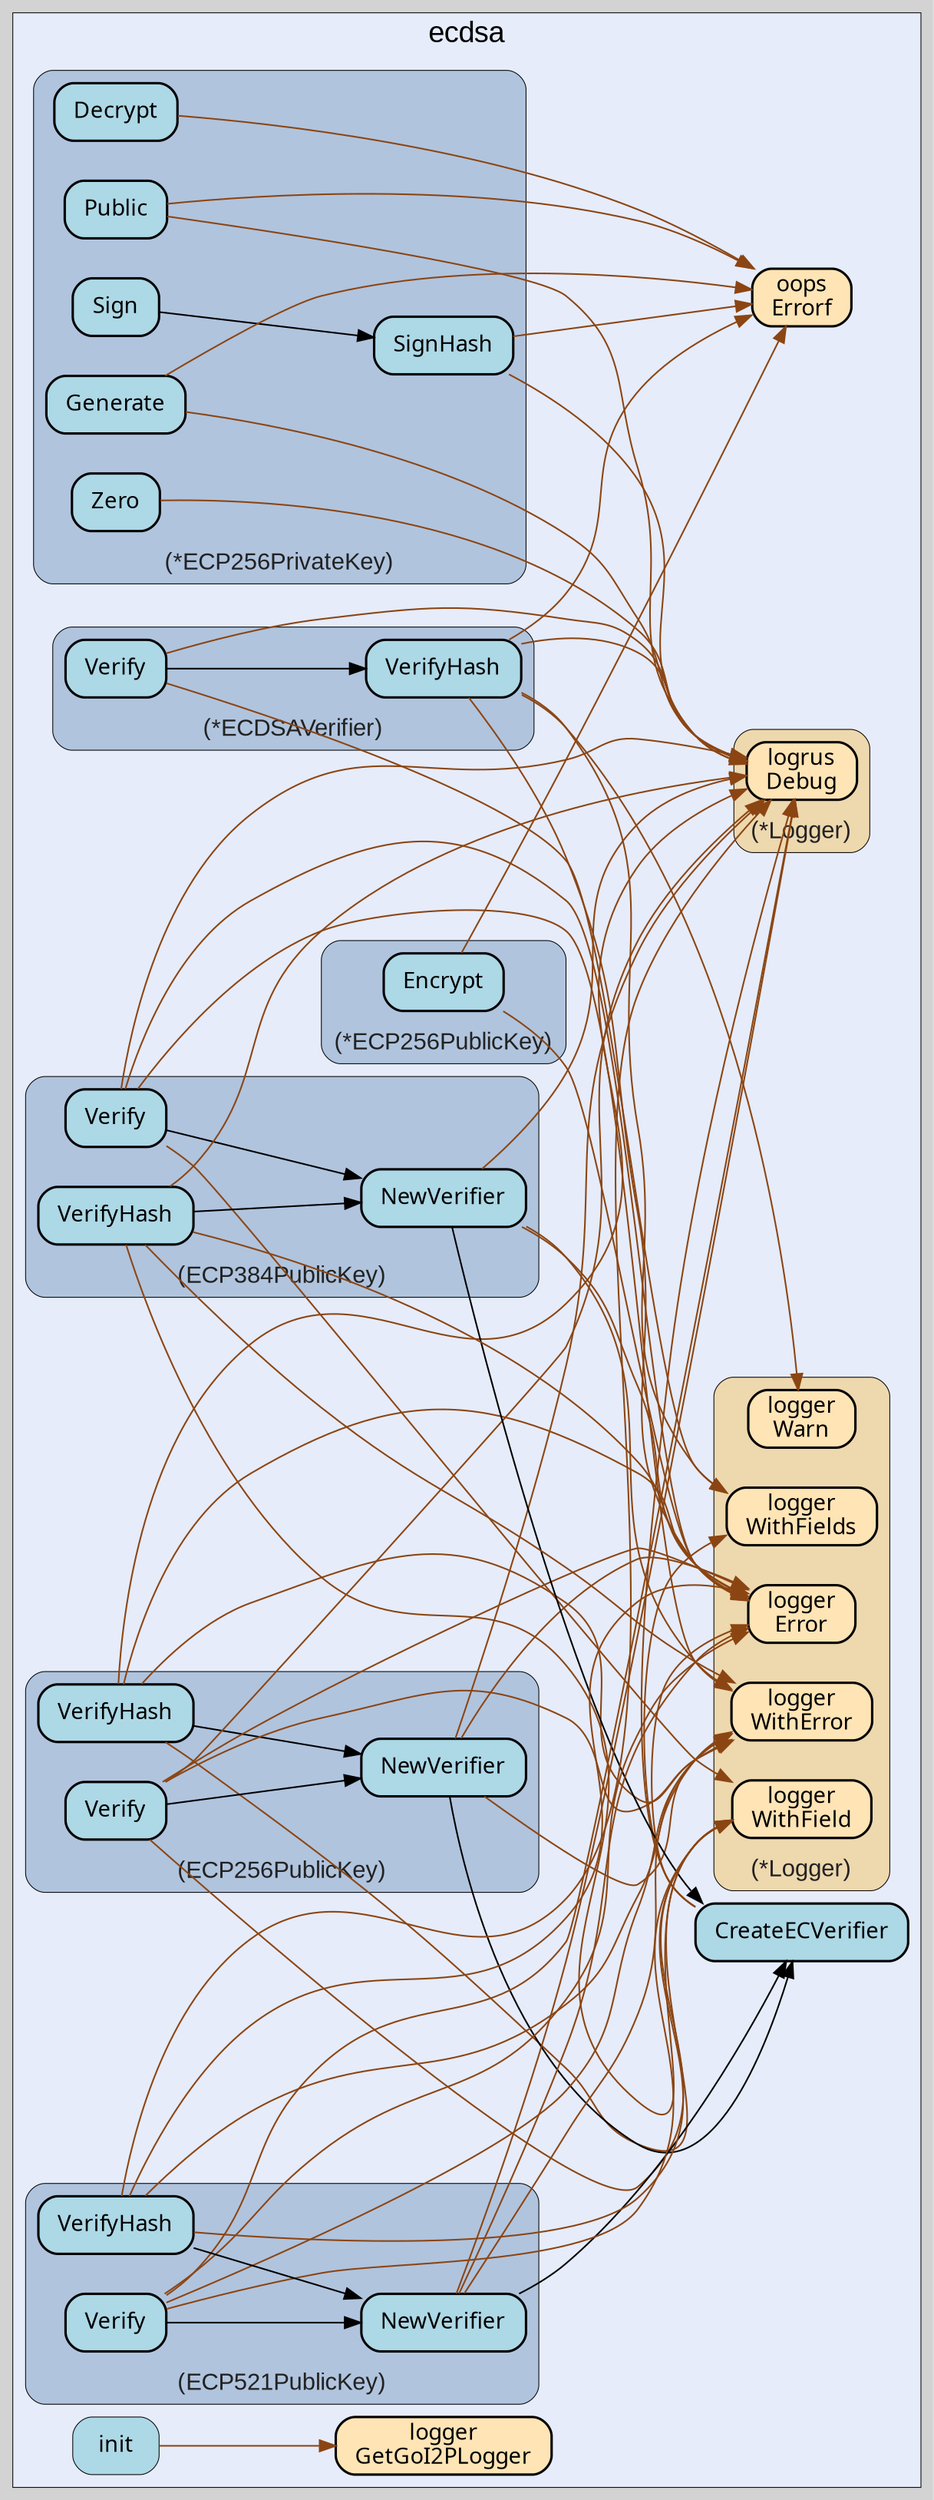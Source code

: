 digraph gocallvis {
    label="";
    labeljust="l";
    fontname="Arial";
    fontsize="14";
    rankdir="LR";
    bgcolor="lightgray";
    style="solid";
    penwidth="0.5";
    pad="0.0";
    nodesep="0.35";

    node [shape="box" style="filled,rounded" fillcolor="honeydew" fontname="Verdana" penwidth="1.0" margin="0.16,0.0"];
    edge [minlen="2"]

    subgraph "cluster_focus" {
        bgcolor="#e6ecfa";
label="ecdsa";
labelloc="t";
labeljust="c";
fontsize="18";
        
        "github.com/samber/oops.Errorf" [ penwidth="1.5" tooltip="github.com/samber/oops.Errorf | defined in oops.go:34" fillcolor="moccasin" label="oops\nErrorf" ]
        "github.com/go-i2p/crypto/ecdsa.CreateECVerifier" [ penwidth="1.5" tooltip="github.com/go-i2p/crypto/ecdsa.CreateECVerifier | defined in ecdsa_verifier.go:68\nat ecdsa_verifier.go:69: calling [(*github.com/go-i2p/logger.Logger).WithFields]\nat ecdsa_verifier.go:72: calling [(*github.com/sirupsen/logrus.Logger).Debug]\nat ecdsa_verifier.go:83: calling [(*github.com/sirupsen/logrus.Logger).Debug]\nat ecdsa_verifier.go:75: calling [(*github.com/go-i2p/logger.Logger).Error]" fillcolor="lightblue" label="CreateECVerifier" ]
        "github.com/go-i2p/crypto/ecdsa.init" [ tooltip="github.com/go-i2p/crypto/ecdsa.init | defined in .:0\nat constants.go:7: calling [github.com/go-i2p/logger.GetGoI2PLogger]" fillcolor="lightblue" label="init" penwidth="0.5" ]
        "github.com/go-i2p/logger.GetGoI2PLogger" [ tooltip="github.com/go-i2p/logger.GetGoI2PLogger | defined in log.go:120" fillcolor="moccasin" label="logger\nGetGoI2PLogger" penwidth="1.5" ]
        
        subgraph "cluster_*github.com/go-i2p/crypto/ecdsa.ECDSAVerifier" {
        penwidth="0.5";
fontsize="15";
fontcolor="#222222";
style="rounded,filled";
tooltip="type: *github.com/go-i2p/crypto/ecdsa.ECDSAVerifier";
labelloc="b";
fillcolor="lightsteelblue";
label="(*ECDSAVerifier)";
        
        "(*github.com/go-i2p/crypto/ecdsa.ECDSAVerifier).Verify" [ fillcolor="lightblue" label="Verify" penwidth="1.5" tooltip="(*github.com/go-i2p/crypto/ecdsa.ECDSAVerifier).Verify | defined in ecdsa_verifier.go:54\nat ecdsa_verifier.go:55: calling [(*github.com/go-i2p/logger.Logger).WithFields]\nat ecdsa_verifier.go:58: calling [(*github.com/sirupsen/logrus.Logger).Debug]\nat ecdsa_verifier.go:64: calling [(*github.com/go-i2p/crypto/ecdsa.ECDSAVerifier).VerifyHash]" ]
        "(*github.com/go-i2p/crypto/ecdsa.ECDSAVerifier).VerifyHash" [ fillcolor="lightblue" label="VerifyHash" penwidth="1.5" tooltip="(*github.com/go-i2p/crypto/ecdsa.ECDSAVerifier).VerifyHash | defined in ecdsa_verifier.go:21\nat ecdsa_verifier.go:35: calling [(*github.com/go-i2p/logger.Logger).Error]\nat ecdsa_verifier.go:36: calling [github.com/samber/oops.Errorf]\nat ecdsa_verifier.go:22: calling [(*github.com/go-i2p/logger.Logger).WithFields]\nat ecdsa_verifier.go:32: calling [(*github.com/go-i2p/logger.Logger).WithFields]\nat ecdsa_verifier.go:25: calling [(*github.com/sirupsen/logrus.Logger).Debug]\nat ecdsa_verifier.go:48: calling [(*github.com/sirupsen/logrus.Logger).Debug]\nat ecdsa_verifier.go:45: calling [(*github.com/go-i2p/logger.Logger).Warn]" ]
        
    }

        subgraph "cluster_*github.com/go-i2p/crypto/ecdsa.ECP256PrivateKey" {
        labelloc="b";
label="(*ECP256PrivateKey)";
style="rounded,filled";
fillcolor="lightsteelblue";
tooltip="type: *github.com/go-i2p/crypto/ecdsa.ECP256PrivateKey";
penwidth="0.5";
fontsize="15";
fontcolor="#222222";
        
        "(*github.com/go-i2p/crypto/ecdsa.ECP256PrivateKey).SignHash" [ label="SignHash" penwidth="1.5" tooltip="(*github.com/go-i2p/crypto/ecdsa.ECP256PrivateKey).SignHash | defined in ecdsa_p256_private.go:31\nat ecdsa_p256_private.go:44: calling [github.com/samber/oops.Errorf]\nat ecdsa_p256_private.go:56: calling [(*github.com/sirupsen/logrus.Logger).Debug]" fillcolor="lightblue" ]
        "(*github.com/go-i2p/crypto/ecdsa.ECP256PrivateKey).Sign" [ label="Sign" penwidth="1.5" tooltip="(*github.com/go-i2p/crypto/ecdsa.ECP256PrivateKey).Sign | defined in ecdsa_p256_private.go:24\nat ecdsa_p256_private.go:27: calling [(*github.com/go-i2p/crypto/ecdsa.ECP256PrivateKey).SignHash]" fillcolor="lightblue" ]
        "(*github.com/go-i2p/crypto/ecdsa.ECP256PrivateKey).Public" [ penwidth="1.5" tooltip="(*github.com/go-i2p/crypto/ecdsa.ECP256PrivateKey).Public | defined in ecdsa_p256_private.go:74\nat ecdsa_p256_private.go:95: calling [(*github.com/sirupsen/logrus.Logger).Debug]\nat ecdsa_p256_private.go:80: calling [github.com/samber/oops.Errorf]" fillcolor="lightblue" label="Public" ]
        "(*github.com/go-i2p/crypto/ecdsa.ECP256PrivateKey).Generate" [ label="Generate" penwidth="1.5" tooltip="(*github.com/go-i2p/crypto/ecdsa.ECP256PrivateKey).Generate | defined in ecdsa_p256_private.go:109\nat ecdsa_p256_private.go:123: calling [(*github.com/sirupsen/logrus.Logger).Debug]\nat ecdsa_p256_private.go:113: calling [github.com/samber/oops.Errorf]" fillcolor="lightblue" ]
        "(*github.com/go-i2p/crypto/ecdsa.ECP256PrivateKey).Decrypt" [ label="Decrypt" penwidth="1.5" tooltip="(*github.com/go-i2p/crypto/ecdsa.ECP256PrivateKey).Decrypt | defined in ecdsa_p256_private.go:61\nat ecdsa_p256_private.go:65: calling [github.com/samber/oops.Errorf]" fillcolor="lightblue" ]
        "(*github.com/go-i2p/crypto/ecdsa.ECP256PrivateKey).Zero" [ penwidth="1.5" tooltip="(*github.com/go-i2p/crypto/ecdsa.ECP256PrivateKey).Zero | defined in ecdsa_p256_private.go:100\nat ecdsa_p256_private.go:105: calling [(*github.com/sirupsen/logrus.Logger).Debug]" fillcolor="lightblue" label="Zero" ]
        
    }

        subgraph "cluster_*github.com/go-i2p/crypto/ecdsa.ECP256PublicKey" {
        labelloc="b";
style="rounded,filled";
tooltip="type: *github.com/go-i2p/crypto/ecdsa.ECP256PublicKey";
penwidth="0.5";
fontsize="15";
fontcolor="#222222";
fillcolor="lightsteelblue";
label="(*ECP256PublicKey)";
        
        "(*github.com/go-i2p/crypto/ecdsa.ECP256PublicKey).Encrypt" [ label="Encrypt" penwidth="1.5" tooltip="(*github.com/go-i2p/crypto/ecdsa.ECP256PublicKey).Encrypt | defined in ecdsa_p256_public.go:38\nat ecdsa_p256_public.go:39: calling [(*github.com/go-i2p/logger.Logger).Error]\nat ecdsa_p256_public.go:40: calling [github.com/samber/oops.Errorf]" fillcolor="lightblue" ]
        
    }

        subgraph "cluster_*github.com/go-i2p/logger.Logger" {
        fillcolor="wheat2";
label="(*Logger)";
tooltip="type: *github.com/go-i2p/logger.Logger";
penwidth="0.5";
fontsize="15";
fontcolor="#222222";
labelloc="b";
style="rounded,filled";
        
        "(*github.com/go-i2p/logger.Logger).WithField" [ fillcolor="moccasin" label="logger\nWithField" penwidth="1.5" tooltip="(*github.com/go-i2p/logger.Logger).WithField | defined in log.go:54" ]
        "(*github.com/go-i2p/logger.Logger).WithFields" [ fillcolor="moccasin" label="logger\nWithFields" penwidth="1.5" tooltip="(*github.com/go-i2p/logger.Logger).WithFields | defined in log.go:60" ]
        "(*github.com/go-i2p/logger.Logger).Error" [ fillcolor="moccasin" label="logger\nError" penwidth="1.5" tooltip="(*github.com/go-i2p/logger.Logger).Error | defined in log.go:42" ]
        "(*github.com/go-i2p/logger.Logger).WithError" [ fillcolor="moccasin" label="logger\nWithError" penwidth="1.5" tooltip="(*github.com/go-i2p/logger.Logger).WithError | defined in log.go:66" ]
        "(*github.com/go-i2p/logger.Logger).Warn" [ penwidth="1.5" tooltip="(*github.com/go-i2p/logger.Logger).Warn | defined in log.go:30" fillcolor="moccasin" label="logger\nWarn" ]
        
    }

        subgraph "cluster_*github.com/sirupsen/logrus.Logger" {
        fillcolor="wheat2";
label="(*Logger)";
tooltip="type: *github.com/sirupsen/logrus.Logger";
penwidth="0.5";
fontsize="15";
fontcolor="#222222";
labelloc="b";
style="rounded,filled";
        
        "(*github.com/sirupsen/logrus.Logger).Debug" [ fillcolor="moccasin" label="logrus\nDebug" penwidth="1.5" tooltip="(*github.com/sirupsen/logrus.Logger).Debug | defined in logger.go:221" ]
        
    }

        subgraph "cluster_github.com/go-i2p/crypto/ecdsa.ECP256PublicKey" {
        penwidth="0.5";
fontsize="15";
labelloc="b";
label="(ECP256PublicKey)";
tooltip="type: github.com/go-i2p/crypto/ecdsa.ECP256PublicKey";
fontcolor="#222222";
style="rounded,filled";
fillcolor="lightsteelblue";
        
        "(github.com/go-i2p/crypto/ecdsa.ECP256PublicKey).VerifyHash" [ fillcolor="lightblue" label="VerifyHash" penwidth="1.5" tooltip="(github.com/go-i2p/crypto/ecdsa.ECP256PublicKey).VerifyHash | defined in ecdsa_p256_public.go:27\nat ecdsa_p256_public.go:31: calling [(*github.com/go-i2p/logger.Logger).Error]\nat ecdsa_p256_public.go:28: calling [(*github.com/go-i2p/logger.Logger).WithField]\nat ecdsa_p256_public.go:28: calling [(*github.com/sirupsen/logrus.Logger).Debug]\nat ecdsa_p256_public.go:31: calling [(*github.com/go-i2p/logger.Logger).WithError]\nat ecdsa_p256_public.go:29: calling [(github.com/go-i2p/crypto/ecdsa.ECP256PublicKey).NewVerifier]" ]
        "(github.com/go-i2p/crypto/ecdsa.ECP256PublicKey).NewVerifier" [ fillcolor="lightblue" label="NewVerifier" penwidth="1.5" tooltip="(github.com/go-i2p/crypto/ecdsa.ECP256PublicKey).NewVerifier | defined in ecdsa_p256_public.go:51\nat ecdsa_p256_public.go:56: calling [(*github.com/go-i2p/logger.Logger).Error]\nat ecdsa_p256_public.go:56: calling [(*github.com/go-i2p/logger.Logger).WithError]\nat ecdsa_p256_public.go:52: calling [(*github.com/sirupsen/logrus.Logger).Debug]\nat ecdsa_p256_public.go:54: calling [github.com/go-i2p/crypto/ecdsa.CreateECVerifier]" ]
        "(github.com/go-i2p/crypto/ecdsa.ECP256PublicKey).Verify" [ fillcolor="lightblue" label="Verify" penwidth="1.5" tooltip="(github.com/go-i2p/crypto/ecdsa.ECP256PublicKey).Verify | defined in ecdsa_p256_public.go:16\nat ecdsa_p256_public.go:17: calling [(*github.com/go-i2p/logger.Logger).WithField]\nat ecdsa_p256_public.go:20: calling [(*github.com/go-i2p/logger.Logger).Error]\nat ecdsa_p256_public.go:18: calling [(github.com/go-i2p/crypto/ecdsa.ECP256PublicKey).NewVerifier]\nat ecdsa_p256_public.go:17: calling [(*github.com/sirupsen/logrus.Logger).Debug]\nat ecdsa_p256_public.go:20: calling [(*github.com/go-i2p/logger.Logger).WithError]" ]
        
    }

        subgraph "cluster_github.com/go-i2p/crypto/ecdsa.ECP384PublicKey" {
        penwidth="0.5";
fontsize="15";
fontcolor="#222222";
labelloc="b";
fillcolor="lightsteelblue";
label="(ECP384PublicKey)";
style="rounded,filled";
tooltip="type: github.com/go-i2p/crypto/ecdsa.ECP384PublicKey";
        
        "(github.com/go-i2p/crypto/ecdsa.ECP384PublicKey).Verify" [ fillcolor="lightblue" label="Verify" penwidth="1.5" tooltip="(github.com/go-i2p/crypto/ecdsa.ECP384PublicKey).Verify | defined in ecdsa_p384_public.go:15\nat ecdsa_p384_public.go:16: calling [(*github.com/go-i2p/logger.Logger).WithField]\nat ecdsa_p384_public.go:17: calling [(github.com/go-i2p/crypto/ecdsa.ECP384PublicKey).NewVerifier]\nat ecdsa_p384_public.go:16: calling [(*github.com/sirupsen/logrus.Logger).Debug]\nat ecdsa_p384_public.go:19: calling [(*github.com/go-i2p/logger.Logger).WithError]\nat ecdsa_p384_public.go:19: calling [(*github.com/go-i2p/logger.Logger).Error]" ]
        "(github.com/go-i2p/crypto/ecdsa.ECP384PublicKey).NewVerifier" [ penwidth="1.5" tooltip="(github.com/go-i2p/crypto/ecdsa.ECP384PublicKey).NewVerifier | defined in ecdsa_p384_public.go:44\nat ecdsa_p384_public.go:45: calling [(*github.com/sirupsen/logrus.Logger).Debug]\nat ecdsa_p384_public.go:48: calling [(*github.com/go-i2p/logger.Logger).Error]\nat ecdsa_p384_public.go:46: calling [github.com/go-i2p/crypto/ecdsa.CreateECVerifier]\nat ecdsa_p384_public.go:48: calling [(*github.com/go-i2p/logger.Logger).WithError]" fillcolor="lightblue" label="NewVerifier" ]
        "(github.com/go-i2p/crypto/ecdsa.ECP384PublicKey).VerifyHash" [ fillcolor="lightblue" label="VerifyHash" penwidth="1.5" tooltip="(github.com/go-i2p/crypto/ecdsa.ECP384PublicKey).VerifyHash | defined in ecdsa_p384_public.go:26\nat ecdsa_p384_public.go:27: calling [(*github.com/go-i2p/logger.Logger).WithField]\nat ecdsa_p384_public.go:30: calling [(*github.com/go-i2p/logger.Logger).WithError]\nat ecdsa_p384_public.go:30: calling [(*github.com/go-i2p/logger.Logger).Error]\nat ecdsa_p384_public.go:27: calling [(*github.com/sirupsen/logrus.Logger).Debug]\nat ecdsa_p384_public.go:28: calling [(github.com/go-i2p/crypto/ecdsa.ECP384PublicKey).NewVerifier]" ]
        
    }

        subgraph "cluster_github.com/go-i2p/crypto/ecdsa.ECP521PublicKey" {
        fontsize="15";
fontcolor="#222222";
style="rounded,filled";
label="(ECP521PublicKey)";
tooltip="type: github.com/go-i2p/crypto/ecdsa.ECP521PublicKey";
penwidth="0.5";
labelloc="b";
fillcolor="lightsteelblue";
        
        "(github.com/go-i2p/crypto/ecdsa.ECP521PublicKey).NewVerifier" [ label="NewVerifier" penwidth="1.5" tooltip="(github.com/go-i2p/crypto/ecdsa.ECP521PublicKey).NewVerifier | defined in ecdsa_p521_public.go:44\nat ecdsa_p521_public.go:48: calling [(*github.com/go-i2p/logger.Logger).Error]\nat ecdsa_p521_public.go:48: calling [(*github.com/go-i2p/logger.Logger).WithError]\nat ecdsa_p521_public.go:45: calling [(*github.com/sirupsen/logrus.Logger).Debug]\nat ecdsa_p521_public.go:46: calling [github.com/go-i2p/crypto/ecdsa.CreateECVerifier]" fillcolor="lightblue" ]
        "(github.com/go-i2p/crypto/ecdsa.ECP521PublicKey).Verify" [ fillcolor="lightblue" label="Verify" penwidth="1.5" tooltip="(github.com/go-i2p/crypto/ecdsa.ECP521PublicKey).Verify | defined in ecdsa_p521_public.go:15\nat ecdsa_p521_public.go:19: calling [(*github.com/go-i2p/logger.Logger).WithError]\nat ecdsa_p521_public.go:17: calling [(github.com/go-i2p/crypto/ecdsa.ECP521PublicKey).NewVerifier]\nat ecdsa_p521_public.go:19: calling [(*github.com/go-i2p/logger.Logger).Error]\nat ecdsa_p521_public.go:16: calling [(*github.com/go-i2p/logger.Logger).WithField]\nat ecdsa_p521_public.go:16: calling [(*github.com/sirupsen/logrus.Logger).Debug]" ]
        "(github.com/go-i2p/crypto/ecdsa.ECP521PublicKey).VerifyHash" [ fillcolor="lightblue" label="VerifyHash" penwidth="1.5" tooltip="(github.com/go-i2p/crypto/ecdsa.ECP521PublicKey).VerifyHash | defined in ecdsa_p521_public.go:26\nat ecdsa_p521_public.go:30: calling [(*github.com/go-i2p/logger.Logger).Error]\nat ecdsa_p521_public.go:28: calling [(github.com/go-i2p/crypto/ecdsa.ECP521PublicKey).NewVerifier]\nat ecdsa_p521_public.go:27: calling [(*github.com/sirupsen/logrus.Logger).Debug]\nat ecdsa_p521_public.go:27: calling [(*github.com/go-i2p/logger.Logger).WithField]\nat ecdsa_p521_public.go:30: calling [(*github.com/go-i2p/logger.Logger).WithError]" ]
        
    }

    }

    "(*github.com/go-i2p/crypto/ecdsa.ECP256PrivateKey).Generate" -> "(*github.com/sirupsen/logrus.Logger).Debug" [ color="saddlebrown" tooltip="at ecdsa_p256_private.go:123: calling [(*github.com/sirupsen/logrus.Logger).Debug]" ]
    "(github.com/go-i2p/crypto/ecdsa.ECP521PublicKey).VerifyHash" -> "(*github.com/go-i2p/logger.Logger).Error" [ color="saddlebrown" tooltip="at ecdsa_p521_public.go:30: calling [(*github.com/go-i2p/logger.Logger).Error]" ]
    "(*github.com/go-i2p/crypto/ecdsa.ECDSAVerifier).VerifyHash" -> "(*github.com/go-i2p/logger.Logger).Error" [ color="saddlebrown" tooltip="at ecdsa_verifier.go:35: calling [(*github.com/go-i2p/logger.Logger).Error]" ]
    "(github.com/go-i2p/crypto/ecdsa.ECP521PublicKey).Verify" -> "(*github.com/go-i2p/logger.Logger).WithError" [ color="saddlebrown" tooltip="at ecdsa_p521_public.go:19: calling [(*github.com/go-i2p/logger.Logger).WithError]" ]
    "(github.com/go-i2p/crypto/ecdsa.ECP256PublicKey).NewVerifier" -> "(*github.com/go-i2p/logger.Logger).Error" [ color="saddlebrown" tooltip="at ecdsa_p256_public.go:56: calling [(*github.com/go-i2p/logger.Logger).Error]" ]
    "(github.com/go-i2p/crypto/ecdsa.ECP256PublicKey).Verify" -> "(*github.com/go-i2p/logger.Logger).WithField" [ tooltip="at ecdsa_p256_public.go:17: calling [(*github.com/go-i2p/logger.Logger).WithField]" color="saddlebrown" ]
    "(*github.com/go-i2p/crypto/ecdsa.ECP256PrivateKey).Sign" -> "(*github.com/go-i2p/crypto/ecdsa.ECP256PrivateKey).SignHash" [ tooltip="at ecdsa_p256_private.go:27: calling [(*github.com/go-i2p/crypto/ecdsa.ECP256PrivateKey).SignHash]" ]
    "(*github.com/go-i2p/crypto/ecdsa.ECP256PrivateKey).Public" -> "(*github.com/sirupsen/logrus.Logger).Debug" [ color="saddlebrown" tooltip="at ecdsa_p256_private.go:95: calling [(*github.com/sirupsen/logrus.Logger).Debug]" ]
    "(github.com/go-i2p/crypto/ecdsa.ECP384PublicKey).Verify" -> "(*github.com/go-i2p/logger.Logger).WithField" [ color="saddlebrown" tooltip="at ecdsa_p384_public.go:16: calling [(*github.com/go-i2p/logger.Logger).WithField]" ]
    "(*github.com/go-i2p/crypto/ecdsa.ECP256PrivateKey).Decrypt" -> "github.com/samber/oops.Errorf" [ color="saddlebrown" tooltip="at ecdsa_p256_private.go:65: calling [github.com/samber/oops.Errorf]" ]
    "(github.com/go-i2p/crypto/ecdsa.ECP256PublicKey).NewVerifier" -> "(*github.com/go-i2p/logger.Logger).WithError" [ color="saddlebrown" tooltip="at ecdsa_p256_public.go:56: calling [(*github.com/go-i2p/logger.Logger).WithError]" ]
    "(github.com/go-i2p/crypto/ecdsa.ECP384PublicKey).NewVerifier" -> "(*github.com/sirupsen/logrus.Logger).Debug" [ color="saddlebrown" tooltip="at ecdsa_p384_public.go:45: calling [(*github.com/sirupsen/logrus.Logger).Debug]" ]
    "(github.com/go-i2p/crypto/ecdsa.ECP521PublicKey).NewVerifier" -> "(*github.com/go-i2p/logger.Logger).Error" [ color="saddlebrown" tooltip="at ecdsa_p521_public.go:48: calling [(*github.com/go-i2p/logger.Logger).Error]" ]
    "(github.com/go-i2p/crypto/ecdsa.ECP384PublicKey).VerifyHash" -> "(*github.com/go-i2p/logger.Logger).WithField" [ color="saddlebrown" tooltip="at ecdsa_p384_public.go:27: calling [(*github.com/go-i2p/logger.Logger).WithField]" ]
    "(github.com/go-i2p/crypto/ecdsa.ECP384PublicKey).VerifyHash" -> "(*github.com/go-i2p/logger.Logger).WithError" [ color="saddlebrown" tooltip="at ecdsa_p384_public.go:30: calling [(*github.com/go-i2p/logger.Logger).WithError]" ]
    "(*github.com/go-i2p/crypto/ecdsa.ECDSAVerifier).Verify" -> "(*github.com/go-i2p/logger.Logger).WithFields" [ color="saddlebrown" tooltip="at ecdsa_verifier.go:55: calling [(*github.com/go-i2p/logger.Logger).WithFields]" ]
    "(github.com/go-i2p/crypto/ecdsa.ECP256PublicKey).Verify" -> "(*github.com/go-i2p/logger.Logger).Error" [ color="saddlebrown" tooltip="at ecdsa_p256_public.go:20: calling [(*github.com/go-i2p/logger.Logger).Error]" ]
    "(*github.com/go-i2p/crypto/ecdsa.ECDSAVerifier).Verify" -> "(*github.com/sirupsen/logrus.Logger).Debug" [ color="saddlebrown" tooltip="at ecdsa_verifier.go:58: calling [(*github.com/sirupsen/logrus.Logger).Debug]" ]
    "(*github.com/go-i2p/crypto/ecdsa.ECDSAVerifier).VerifyHash" -> "github.com/samber/oops.Errorf" [ color="saddlebrown" tooltip="at ecdsa_verifier.go:36: calling [github.com/samber/oops.Errorf]" ]
    "(github.com/go-i2p/crypto/ecdsa.ECP256PublicKey).Verify" -> "(github.com/go-i2p/crypto/ecdsa.ECP256PublicKey).NewVerifier" [ tooltip="at ecdsa_p256_public.go:18: calling [(github.com/go-i2p/crypto/ecdsa.ECP256PublicKey).NewVerifier]" ]
    "(*github.com/go-i2p/crypto/ecdsa.ECP256PrivateKey).SignHash" -> "github.com/samber/oops.Errorf" [ color="saddlebrown" tooltip="at ecdsa_p256_private.go:44: calling [github.com/samber/oops.Errorf]" ]
    "(github.com/go-i2p/crypto/ecdsa.ECP256PublicKey).VerifyHash" -> "(*github.com/go-i2p/logger.Logger).Error" [ color="saddlebrown" tooltip="at ecdsa_p256_public.go:31: calling [(*github.com/go-i2p/logger.Logger).Error]" ]
    "(github.com/go-i2p/crypto/ecdsa.ECP384PublicKey).NewVerifier" -> "(*github.com/go-i2p/logger.Logger).Error" [ color="saddlebrown" tooltip="at ecdsa_p384_public.go:48: calling [(*github.com/go-i2p/logger.Logger).Error]" ]
    "(github.com/go-i2p/crypto/ecdsa.ECP521PublicKey).NewVerifier" -> "(*github.com/go-i2p/logger.Logger).WithError" [ color="saddlebrown" tooltip="at ecdsa_p521_public.go:48: calling [(*github.com/go-i2p/logger.Logger).WithError]" ]
    "(github.com/go-i2p/crypto/ecdsa.ECP521PublicKey).VerifyHash" -> "(github.com/go-i2p/crypto/ecdsa.ECP521PublicKey).NewVerifier" [ tooltip="at ecdsa_p521_public.go:28: calling [(github.com/go-i2p/crypto/ecdsa.ECP521PublicKey).NewVerifier]" ]
    "(github.com/go-i2p/crypto/ecdsa.ECP521PublicKey).NewVerifier" -> "(*github.com/sirupsen/logrus.Logger).Debug" [ color="saddlebrown" tooltip="at ecdsa_p521_public.go:45: calling [(*github.com/sirupsen/logrus.Logger).Debug]" ]
    "(github.com/go-i2p/crypto/ecdsa.ECP384PublicKey).VerifyHash" -> "(*github.com/go-i2p/logger.Logger).Error" [ color="saddlebrown" tooltip="at ecdsa_p384_public.go:30: calling [(*github.com/go-i2p/logger.Logger).Error]" ]
    "(github.com/go-i2p/crypto/ecdsa.ECP384PublicKey).NewVerifier" -> "github.com/go-i2p/crypto/ecdsa.CreateECVerifier" [ tooltip="at ecdsa_p384_public.go:46: calling [github.com/go-i2p/crypto/ecdsa.CreateECVerifier]" ]
    "(github.com/go-i2p/crypto/ecdsa.ECP384PublicKey).Verify" -> "(github.com/go-i2p/crypto/ecdsa.ECP384PublicKey).NewVerifier" [ tooltip="at ecdsa_p384_public.go:17: calling [(github.com/go-i2p/crypto/ecdsa.ECP384PublicKey).NewVerifier]" ]
    "(*github.com/go-i2p/crypto/ecdsa.ECP256PrivateKey).Public" -> "github.com/samber/oops.Errorf" [ color="saddlebrown" tooltip="at ecdsa_p256_private.go:80: calling [github.com/samber/oops.Errorf]" ]
    "(github.com/go-i2p/crypto/ecdsa.ECP384PublicKey).Verify" -> "(*github.com/sirupsen/logrus.Logger).Debug" [ tooltip="at ecdsa_p384_public.go:16: calling [(*github.com/sirupsen/logrus.Logger).Debug]" color="saddlebrown" ]
    "(github.com/go-i2p/crypto/ecdsa.ECP521PublicKey).Verify" -> "(github.com/go-i2p/crypto/ecdsa.ECP521PublicKey).NewVerifier" [ tooltip="at ecdsa_p521_public.go:17: calling [(github.com/go-i2p/crypto/ecdsa.ECP521PublicKey).NewVerifier]" ]
    "(github.com/go-i2p/crypto/ecdsa.ECP256PublicKey).NewVerifier" -> "(*github.com/sirupsen/logrus.Logger).Debug" [ color="saddlebrown" tooltip="at ecdsa_p256_public.go:52: calling [(*github.com/sirupsen/logrus.Logger).Debug]" ]
    "(github.com/go-i2p/crypto/ecdsa.ECP384PublicKey).NewVerifier" -> "(*github.com/go-i2p/logger.Logger).WithError" [ color="saddlebrown" tooltip="at ecdsa_p384_public.go:48: calling [(*github.com/go-i2p/logger.Logger).WithError]" ]
    "(github.com/go-i2p/crypto/ecdsa.ECP521PublicKey).Verify" -> "(*github.com/go-i2p/logger.Logger).Error" [ color="saddlebrown" tooltip="at ecdsa_p521_public.go:19: calling [(*github.com/go-i2p/logger.Logger).Error]" ]
    "github.com/go-i2p/crypto/ecdsa.CreateECVerifier" -> "(*github.com/go-i2p/logger.Logger).WithFields" [ color="saddlebrown" tooltip="at ecdsa_verifier.go:69: calling [(*github.com/go-i2p/logger.Logger).WithFields]" ]
    "(github.com/go-i2p/crypto/ecdsa.ECP384PublicKey).Verify" -> "(*github.com/go-i2p/logger.Logger).WithError" [ color="saddlebrown" tooltip="at ecdsa_p384_public.go:19: calling [(*github.com/go-i2p/logger.Logger).WithError]" ]
    "(*github.com/go-i2p/crypto/ecdsa.ECP256PublicKey).Encrypt" -> "(*github.com/go-i2p/logger.Logger).Error" [ color="saddlebrown" tooltip="at ecdsa_p256_public.go:39: calling [(*github.com/go-i2p/logger.Logger).Error]" ]
    "(*github.com/go-i2p/crypto/ecdsa.ECDSAVerifier).VerifyHash" -> "(*github.com/go-i2p/logger.Logger).WithFields" [ color="saddlebrown" tooltip="at ecdsa_verifier.go:22: calling [(*github.com/go-i2p/logger.Logger).WithFields]\nat ecdsa_verifier.go:32: calling [(*github.com/go-i2p/logger.Logger).WithFields]" ]
    "(github.com/go-i2p/crypto/ecdsa.ECP256PublicKey).Verify" -> "(*github.com/sirupsen/logrus.Logger).Debug" [ color="saddlebrown" tooltip="at ecdsa_p256_public.go:17: calling [(*github.com/sirupsen/logrus.Logger).Debug]" ]
    "(*github.com/go-i2p/crypto/ecdsa.ECP256PublicKey).Encrypt" -> "github.com/samber/oops.Errorf" [ color="saddlebrown" tooltip="at ecdsa_p256_public.go:40: calling [github.com/samber/oops.Errorf]" ]
    "(*github.com/go-i2p/crypto/ecdsa.ECDSAVerifier).Verify" -> "(*github.com/go-i2p/crypto/ecdsa.ECDSAVerifier).VerifyHash" [ tooltip="at ecdsa_verifier.go:64: calling [(*github.com/go-i2p/crypto/ecdsa.ECDSAVerifier).VerifyHash]" ]
    "(github.com/go-i2p/crypto/ecdsa.ECP256PublicKey).Verify" -> "(*github.com/go-i2p/logger.Logger).WithError" [ color="saddlebrown" tooltip="at ecdsa_p256_public.go:20: calling [(*github.com/go-i2p/logger.Logger).WithError]" ]
    "(github.com/go-i2p/crypto/ecdsa.ECP521PublicKey).VerifyHash" -> "(*github.com/sirupsen/logrus.Logger).Debug" [ color="saddlebrown" tooltip="at ecdsa_p521_public.go:27: calling [(*github.com/sirupsen/logrus.Logger).Debug]" ]
    "(*github.com/go-i2p/crypto/ecdsa.ECP256PrivateKey).SignHash" -> "(*github.com/sirupsen/logrus.Logger).Debug" [ tooltip="at ecdsa_p256_private.go:56: calling [(*github.com/sirupsen/logrus.Logger).Debug]" color="saddlebrown" ]
    "(github.com/go-i2p/crypto/ecdsa.ECP256PublicKey).VerifyHash" -> "(*github.com/go-i2p/logger.Logger).WithField" [ color="saddlebrown" tooltip="at ecdsa_p256_public.go:28: calling [(*github.com/go-i2p/logger.Logger).WithField]" ]
    "(github.com/go-i2p/crypto/ecdsa.ECP256PublicKey).VerifyHash" -> "(*github.com/sirupsen/logrus.Logger).Debug" [ tooltip="at ecdsa_p256_public.go:28: calling [(*github.com/sirupsen/logrus.Logger).Debug]" color="saddlebrown" ]
    "(github.com/go-i2p/crypto/ecdsa.ECP256PublicKey).VerifyHash" -> "(*github.com/go-i2p/logger.Logger).WithError" [ color="saddlebrown" tooltip="at ecdsa_p256_public.go:31: calling [(*github.com/go-i2p/logger.Logger).WithError]" ]
    "(*github.com/go-i2p/crypto/ecdsa.ECDSAVerifier).VerifyHash" -> "(*github.com/sirupsen/logrus.Logger).Debug" [ color="saddlebrown" tooltip="at ecdsa_verifier.go:25: calling [(*github.com/sirupsen/logrus.Logger).Debug]\nat ecdsa_verifier.go:48: calling [(*github.com/sirupsen/logrus.Logger).Debug]" ]
    "(github.com/go-i2p/crypto/ecdsa.ECP521PublicKey).Verify" -> "(*github.com/go-i2p/logger.Logger).WithField" [ color="saddlebrown" tooltip="at ecdsa_p521_public.go:16: calling [(*github.com/go-i2p/logger.Logger).WithField]" ]
    "(*github.com/go-i2p/crypto/ecdsa.ECP256PrivateKey).Generate" -> "github.com/samber/oops.Errorf" [ color="saddlebrown" tooltip="at ecdsa_p256_private.go:113: calling [github.com/samber/oops.Errorf]" ]
    "github.com/go-i2p/crypto/ecdsa.CreateECVerifier" -> "(*github.com/sirupsen/logrus.Logger).Debug" [ color="saddlebrown" tooltip="at ecdsa_verifier.go:72: calling [(*github.com/sirupsen/logrus.Logger).Debug]\nat ecdsa_verifier.go:83: calling [(*github.com/sirupsen/logrus.Logger).Debug]" ]
    "github.com/go-i2p/crypto/ecdsa.CreateECVerifier" -> "(*github.com/go-i2p/logger.Logger).Error" [ color="saddlebrown" tooltip="at ecdsa_verifier.go:75: calling [(*github.com/go-i2p/logger.Logger).Error]" ]
    "(*github.com/go-i2p/crypto/ecdsa.ECDSAVerifier).VerifyHash" -> "(*github.com/go-i2p/logger.Logger).Warn" [ color="saddlebrown" tooltip="at ecdsa_verifier.go:45: calling [(*github.com/go-i2p/logger.Logger).Warn]" ]
    "(github.com/go-i2p/crypto/ecdsa.ECP521PublicKey).VerifyHash" -> "(*github.com/go-i2p/logger.Logger).WithField" [ color="saddlebrown" tooltip="at ecdsa_p521_public.go:27: calling [(*github.com/go-i2p/logger.Logger).WithField]" ]
    "(github.com/go-i2p/crypto/ecdsa.ECP521PublicKey).VerifyHash" -> "(*github.com/go-i2p/logger.Logger).WithError" [ color="saddlebrown" tooltip="at ecdsa_p521_public.go:30: calling [(*github.com/go-i2p/logger.Logger).WithError]" ]
    "(*github.com/go-i2p/crypto/ecdsa.ECP256PrivateKey).Zero" -> "(*github.com/sirupsen/logrus.Logger).Debug" [ color="saddlebrown" tooltip="at ecdsa_p256_private.go:105: calling [(*github.com/sirupsen/logrus.Logger).Debug]" ]
    "(github.com/go-i2p/crypto/ecdsa.ECP256PublicKey).VerifyHash" -> "(github.com/go-i2p/crypto/ecdsa.ECP256PublicKey).NewVerifier" [ tooltip="at ecdsa_p256_public.go:29: calling [(github.com/go-i2p/crypto/ecdsa.ECP256PublicKey).NewVerifier]" ]
    "(github.com/go-i2p/crypto/ecdsa.ECP384PublicKey).Verify" -> "(*github.com/go-i2p/logger.Logger).Error" [ tooltip="at ecdsa_p384_public.go:19: calling [(*github.com/go-i2p/logger.Logger).Error]" color="saddlebrown" ]
    "(github.com/go-i2p/crypto/ecdsa.ECP384PublicKey).VerifyHash" -> "(*github.com/sirupsen/logrus.Logger).Debug" [ color="saddlebrown" tooltip="at ecdsa_p384_public.go:27: calling [(*github.com/sirupsen/logrus.Logger).Debug]" ]
    "(github.com/go-i2p/crypto/ecdsa.ECP384PublicKey).VerifyHash" -> "(github.com/go-i2p/crypto/ecdsa.ECP384PublicKey).NewVerifier" [ tooltip="at ecdsa_p384_public.go:28: calling [(github.com/go-i2p/crypto/ecdsa.ECP384PublicKey).NewVerifier]" ]
    "github.com/go-i2p/crypto/ecdsa.init" -> "github.com/go-i2p/logger.GetGoI2PLogger" [ color="saddlebrown" tooltip="at constants.go:7: calling [github.com/go-i2p/logger.GetGoI2PLogger]" ]
    "(github.com/go-i2p/crypto/ecdsa.ECP256PublicKey).NewVerifier" -> "github.com/go-i2p/crypto/ecdsa.CreateECVerifier" [ tooltip="at ecdsa_p256_public.go:54: calling [github.com/go-i2p/crypto/ecdsa.CreateECVerifier]" ]
    "(github.com/go-i2p/crypto/ecdsa.ECP521PublicKey).NewVerifier" -> "github.com/go-i2p/crypto/ecdsa.CreateECVerifier" [ tooltip="at ecdsa_p521_public.go:46: calling [github.com/go-i2p/crypto/ecdsa.CreateECVerifier]" ]
    "(github.com/go-i2p/crypto/ecdsa.ECP521PublicKey).Verify" -> "(*github.com/sirupsen/logrus.Logger).Debug" [ color="saddlebrown" tooltip="at ecdsa_p521_public.go:16: calling [(*github.com/sirupsen/logrus.Logger).Debug]" ]
}
